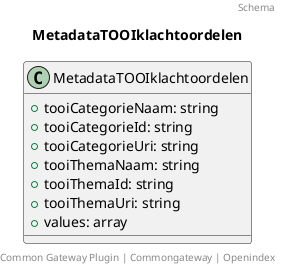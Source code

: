@startuml
title: MetadataTOOIklachtoordelen
footer: Common Gateway Plugin | Commongateway | Openindex 
header: Schema

class MetadataTOOIklachtoordelen {
  + tooiCategorieNaam: string
  + tooiCategorieId: string
  + tooiCategorieUri: string
  + tooiThemaNaam: string
  + tooiThemaId: string
  + tooiThemaUri: string
  + values: array
}
@enduml
